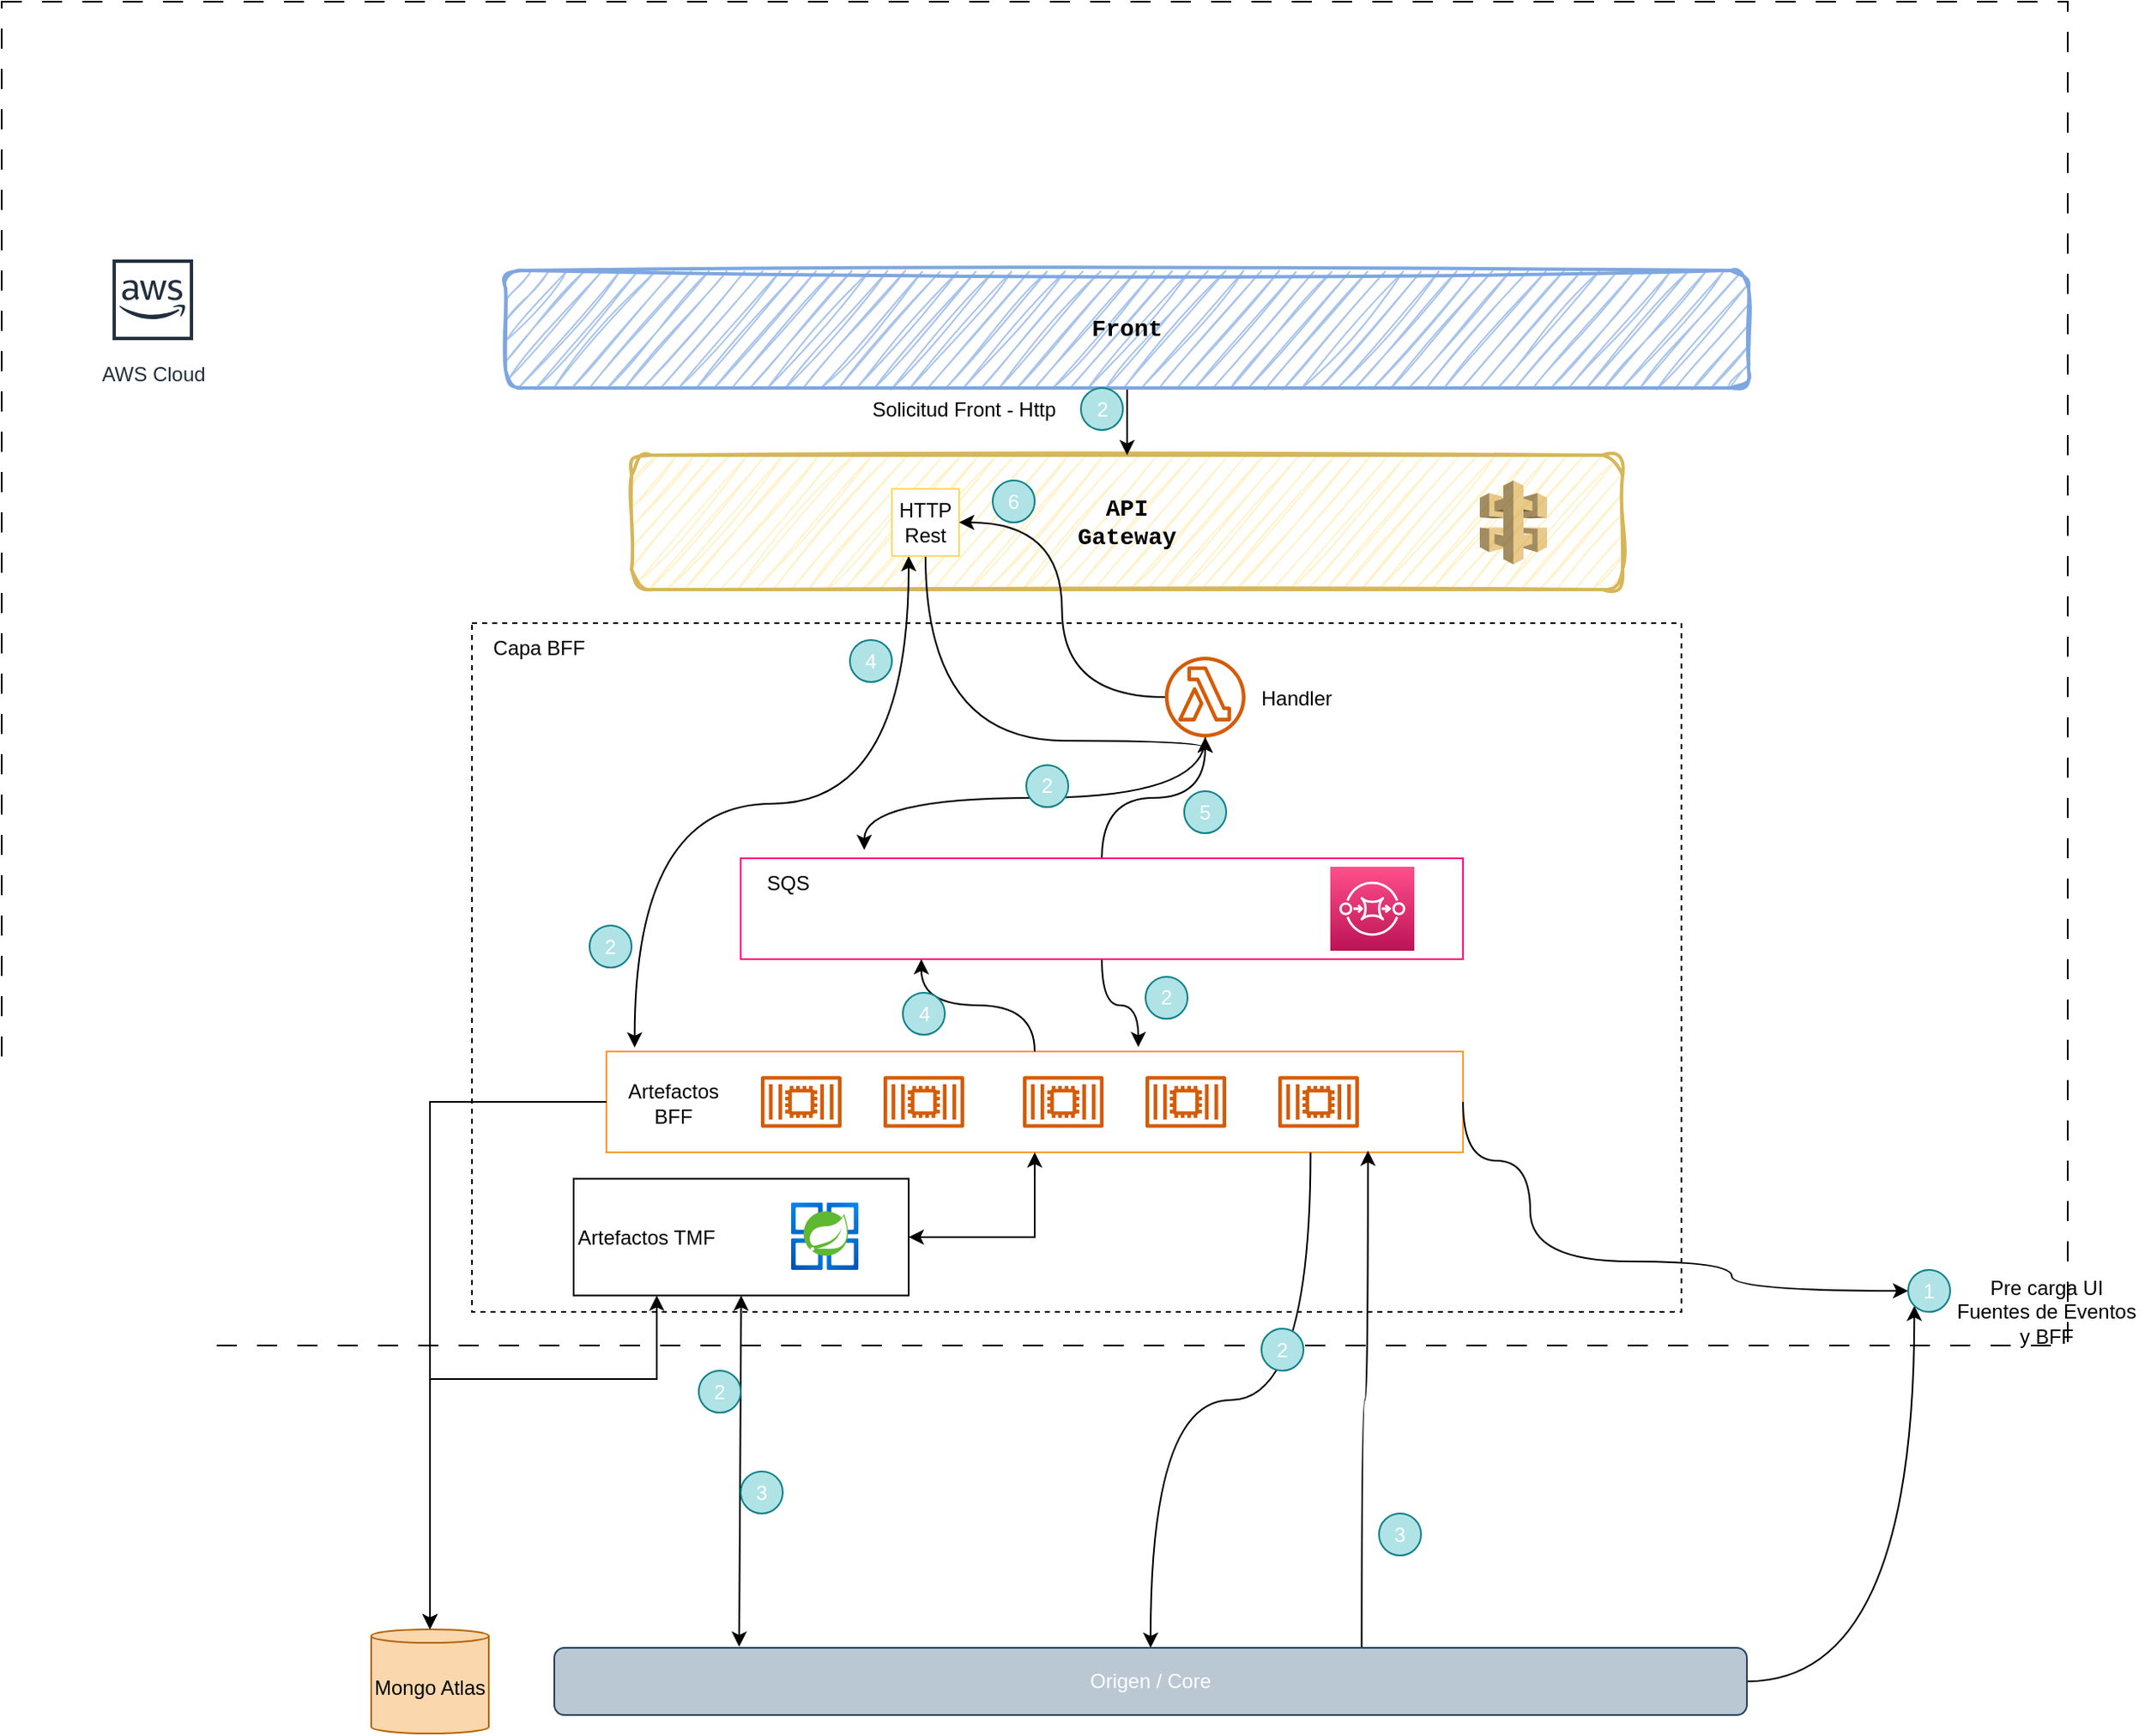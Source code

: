 <mxfile version="22.0.5" type="github" pages="4">
  <diagram name="eventsLayer" id="j28CgCLm0zlX5Y3vUb_f">
    <mxGraphModel dx="2218" dy="1936" grid="1" gridSize="10" guides="1" tooltips="1" connect="1" arrows="1" fold="1" page="1" pageScale="1" pageWidth="827" pageHeight="1169" math="0" shadow="0">
      <root>
        <mxCell id="0" />
        <mxCell id="1" parent="0" />
        <mxCell id="30X6FnK1sthkGadfS2QK-56" value="" style="rounded=0;whiteSpace=wrap;html=1;dashed=1;dashPattern=12 12;fillColor=none;" parent="1" vertex="1">
          <mxGeometry x="-290" y="-130" width="1230" height="800" as="geometry" />
        </mxCell>
        <mxCell id="30X6FnK1sthkGadfS2QK-7" value="" style="rounded=0;whiteSpace=wrap;html=1;shadow=0;dashed=1;fillStyle=hatch;align=left;" parent="1" vertex="1">
          <mxGeometry x="-10" y="240" width="720" height="410" as="geometry" />
        </mxCell>
        <mxCell id="30X6FnK1sthkGadfS2QK-20" value="" style="rounded=0;whiteSpace=wrap;html=1;strokeColor=#FF9933;" parent="1" vertex="1">
          <mxGeometry x="70" y="495" width="510" height="60" as="geometry" />
        </mxCell>
        <mxCell id="30X6FnK1sthkGadfS2QK-40" style="edgeStyle=orthogonalEdgeStyle;rounded=0;orthogonalLoop=1;jettySize=auto;html=1;entryX=0.25;entryY=1;entryDx=0;entryDy=0;curved=1;exitX=0.5;exitY=0;exitDx=0;exitDy=0;" parent="1" source="30X6FnK1sthkGadfS2QK-20" target="30X6FnK1sthkGadfS2QK-15" edge="1">
          <mxGeometry relative="1" as="geometry">
            <mxPoint x="525" y="495" as="sourcePoint" />
          </mxGeometry>
        </mxCell>
        <mxCell id="30X6FnK1sthkGadfS2QK-36" style="edgeStyle=orthogonalEdgeStyle;rounded=0;orthogonalLoop=1;jettySize=auto;html=1;exitX=0.5;exitY=0;exitDx=0;exitDy=0;curved=1;" parent="1" source="30X6FnK1sthkGadfS2QK-15" target="30X6FnK1sthkGadfS2QK-10" edge="1">
          <mxGeometry relative="1" as="geometry">
            <mxPoint x="380" y="350" as="targetPoint" />
          </mxGeometry>
        </mxCell>
        <mxCell id="30X6FnK1sthkGadfS2QK-39" style="edgeStyle=orthogonalEdgeStyle;rounded=0;orthogonalLoop=1;jettySize=auto;html=1;entryX=0.621;entryY=-0.044;entryDx=0;entryDy=0;curved=1;entryPerimeter=0;" parent="1" source="30X6FnK1sthkGadfS2QK-15" target="30X6FnK1sthkGadfS2QK-20" edge="1">
          <mxGeometry relative="1" as="geometry">
            <mxPoint x="525" y="495" as="targetPoint" />
          </mxGeometry>
        </mxCell>
        <mxCell id="30X6FnK1sthkGadfS2QK-15" value="" style="rounded=0;whiteSpace=wrap;html=1;strokeColor=#FF0080;" parent="1" vertex="1">
          <mxGeometry x="150" y="380" width="430" height="60" as="geometry" />
        </mxCell>
        <mxCell id="30X6FnK1sthkGadfS2QK-1" value="&lt;font style=&quot;font-size: 14px;&quot; face=&quot;Courier New&quot;&gt;&lt;b&gt;API&lt;br&gt;Gateway&lt;/b&gt;&lt;/font&gt;" style="rounded=1;whiteSpace=wrap;html=1;fillColor=#fff2cc;strokeColor=#d6b656;strokeWidth=2;sketch=1;curveFitting=1;jiggle=2;" parent="1" vertex="1">
          <mxGeometry x="85" y="140" width="590" height="80" as="geometry" />
        </mxCell>
        <mxCell id="30X6FnK1sthkGadfS2QK-2" value="" style="outlineConnect=0;dashed=0;verticalLabelPosition=bottom;verticalAlign=top;align=center;html=1;shape=mxgraph.aws3.api_gateway;fillColor=#D9A741;gradientColor=none;opacity=60;" parent="1" vertex="1">
          <mxGeometry x="590" y="155" width="40" height="50" as="geometry" />
        </mxCell>
        <mxCell id="30X6FnK1sthkGadfS2QK-5" style="edgeStyle=orthogonalEdgeStyle;rounded=0;orthogonalLoop=1;jettySize=auto;html=1;entryX=0.5;entryY=0;entryDx=0;entryDy=0;" parent="1" source="30X6FnK1sthkGadfS2QK-3" target="30X6FnK1sthkGadfS2QK-1" edge="1">
          <mxGeometry relative="1" as="geometry" />
        </mxCell>
        <mxCell id="30X6FnK1sthkGadfS2QK-3" value="&lt;font face=&quot;Courier New&quot;&gt;&lt;span style=&quot;font-size: 14px;&quot;&gt;&lt;b&gt;Front&lt;/b&gt;&lt;/span&gt;&lt;/font&gt;" style="rounded=1;whiteSpace=wrap;html=1;fillColor=#A9C4EB;strokeColor=#7EA6E0;strokeWidth=2;sketch=1;curveFitting=1;jiggle=2;" parent="1" vertex="1">
          <mxGeometry x="10" y="30" width="740" height="70" as="geometry" />
        </mxCell>
        <mxCell id="30X6FnK1sthkGadfS2QK-11" style="edgeStyle=orthogonalEdgeStyle;rounded=0;orthogonalLoop=1;jettySize=auto;html=1;curved=1;" parent="1" source="30X6FnK1sthkGadfS2QK-6" target="30X6FnK1sthkGadfS2QK-10" edge="1">
          <mxGeometry relative="1" as="geometry">
            <Array as="points">
              <mxPoint x="260" y="310" />
            </Array>
          </mxGeometry>
        </mxCell>
        <mxCell id="30X6FnK1sthkGadfS2QK-23" style="edgeStyle=orthogonalEdgeStyle;rounded=0;orthogonalLoop=1;jettySize=auto;html=1;exitX=0.25;exitY=1;exitDx=0;exitDy=0;curved=1;entryX=0.033;entryY=-0.04;entryDx=0;entryDy=0;entryPerimeter=0;startArrow=classic;startFill=1;" parent="1" source="30X6FnK1sthkGadfS2QK-6" target="30X6FnK1sthkGadfS2QK-20" edge="1">
          <mxGeometry relative="1" as="geometry" />
        </mxCell>
        <mxCell id="30X6FnK1sthkGadfS2QK-6" value="HTTP Rest" style="rounded=0;whiteSpace=wrap;html=1;strokeColor=#FFD966;" parent="1" vertex="1">
          <mxGeometry x="240" y="160" width="40" height="40" as="geometry" />
        </mxCell>
        <mxCell id="30X6FnK1sthkGadfS2QK-9" value="Capa BFF" style="text;html=1;strokeColor=none;fillColor=none;align=center;verticalAlign=middle;whiteSpace=wrap;rounded=0;" parent="1" vertex="1">
          <mxGeometry y="240" width="60" height="30" as="geometry" />
        </mxCell>
        <mxCell id="30X6FnK1sthkGadfS2QK-37" style="edgeStyle=orthogonalEdgeStyle;rounded=0;orthogonalLoop=1;jettySize=auto;html=1;entryX=1;entryY=0.5;entryDx=0;entryDy=0;curved=1;" parent="1" source="30X6FnK1sthkGadfS2QK-10" target="30X6FnK1sthkGadfS2QK-6" edge="1">
          <mxGeometry relative="1" as="geometry" />
        </mxCell>
        <mxCell id="30X6FnK1sthkGadfS2QK-65" style="edgeStyle=orthogonalEdgeStyle;rounded=0;orthogonalLoop=1;jettySize=auto;html=1;entryX=0.171;entryY=-0.084;entryDx=0;entryDy=0;entryPerimeter=0;curved=1;" parent="1" source="30X6FnK1sthkGadfS2QK-10" target="30X6FnK1sthkGadfS2QK-15" edge="1">
          <mxGeometry relative="1" as="geometry" />
        </mxCell>
        <mxCell id="30X6FnK1sthkGadfS2QK-10" value="" style="sketch=0;outlineConnect=0;fontColor=#232F3E;gradientColor=none;fillColor=#D45B07;strokeColor=none;dashed=0;verticalLabelPosition=bottom;verticalAlign=top;align=center;html=1;fontSize=12;fontStyle=0;aspect=fixed;pointerEvents=1;shape=mxgraph.aws4.lambda_function;" parent="1" vertex="1">
          <mxGeometry x="402.5" y="260" width="48" height="48" as="geometry" />
        </mxCell>
        <mxCell id="30X6FnK1sthkGadfS2QK-14" value="" style="sketch=0;points=[[0,0,0],[0.25,0,0],[0.5,0,0],[0.75,0,0],[1,0,0],[0,1,0],[0.25,1,0],[0.5,1,0],[0.75,1,0],[1,1,0],[0,0.25,0],[0,0.5,0],[0,0.75,0],[1,0.25,0],[1,0.5,0],[1,0.75,0]];outlineConnect=0;fontColor=#232F3E;gradientColor=#FF4F8B;gradientDirection=north;fillColor=#BC1356;strokeColor=#ffffff;dashed=0;verticalLabelPosition=bottom;verticalAlign=top;align=center;html=1;fontSize=12;fontStyle=0;aspect=fixed;shape=mxgraph.aws4.resourceIcon;resIcon=mxgraph.aws4.sqs;" parent="1" vertex="1">
          <mxGeometry x="501" y="385" width="50" height="50" as="geometry" />
        </mxCell>
        <mxCell id="30X6FnK1sthkGadfS2QK-63" style="edgeStyle=orthogonalEdgeStyle;rounded=0;orthogonalLoop=1;jettySize=auto;html=1;entryX=0;entryY=0.5;entryDx=0;entryDy=0;curved=1;exitX=1;exitY=0.5;exitDx=0;exitDy=0;" parent="1" source="30X6FnK1sthkGadfS2QK-20" target="30X6FnK1sthkGadfS2QK-43" edge="1">
          <mxGeometry relative="1" as="geometry">
            <Array as="points">
              <mxPoint x="580" y="560" />
              <mxPoint x="620" y="560" />
              <mxPoint x="620" y="620" />
              <mxPoint x="740" y="620" />
              <mxPoint x="740" y="638" />
            </Array>
          </mxGeometry>
        </mxCell>
        <mxCell id="30X6FnK1sthkGadfS2QK-16" value="" style="sketch=0;outlineConnect=0;fontColor=#232F3E;gradientColor=none;fillColor=#D45B07;strokeColor=none;dashed=0;verticalLabelPosition=bottom;verticalAlign=top;align=center;html=1;fontSize=12;fontStyle=0;aspect=fixed;pointerEvents=1;shape=mxgraph.aws4.container_2;" parent="1" vertex="1">
          <mxGeometry x="391" y="509.5" width="48" height="31" as="geometry" />
        </mxCell>
        <mxCell id="30X6FnK1sthkGadfS2QK-68" style="edgeStyle=orthogonalEdgeStyle;rounded=0;orthogonalLoop=1;jettySize=auto;html=1;entryX=0.5;entryY=0;entryDx=0;entryDy=0;curved=1;exitX=0.822;exitY=1.002;exitDx=0;exitDy=0;exitPerimeter=0;" parent="1" source="30X6FnK1sthkGadfS2QK-20" target="30X6FnK1sthkGadfS2QK-24" edge="1">
          <mxGeometry relative="1" as="geometry">
            <mxPoint x="525" y="585" as="sourcePoint" />
          </mxGeometry>
        </mxCell>
        <mxCell id="30X6FnK1sthkGadfS2QK-19" value="SQS&amp;nbsp;" style="text;html=1;strokeColor=none;fillColor=none;align=center;verticalAlign=middle;whiteSpace=wrap;rounded=0;" parent="1" vertex="1">
          <mxGeometry x="150" y="380" width="60" height="30" as="geometry" />
        </mxCell>
        <mxCell id="30X6FnK1sthkGadfS2QK-21" value="" style="sketch=0;outlineConnect=0;fontColor=#232F3E;gradientColor=none;fillColor=#D45B07;strokeColor=none;dashed=0;verticalLabelPosition=bottom;verticalAlign=top;align=center;html=1;fontSize=12;fontStyle=0;aspect=fixed;pointerEvents=1;shape=mxgraph.aws4.container_2;" parent="1" vertex="1">
          <mxGeometry x="162" y="509.5" width="48" height="31" as="geometry" />
        </mxCell>
        <mxCell id="30X6FnK1sthkGadfS2QK-70" style="rounded=0;orthogonalLoop=1;jettySize=auto;html=1;exitX=0.5;exitY=1;exitDx=0;exitDy=0;startArrow=classic;startFill=1;entryX=0.155;entryY=-0.016;entryDx=0;entryDy=0;entryPerimeter=0;" parent="1" source="30X6FnK1sthkGadfS2QK-27" target="30X6FnK1sthkGadfS2QK-24" edge="1">
          <mxGeometry relative="1" as="geometry">
            <mxPoint x="155" y="848" as="targetPoint" />
          </mxGeometry>
        </mxCell>
        <mxCell id="30X6FnK1sthkGadfS2QK-22" value="Artefactos BFF" style="text;html=1;strokeColor=none;fillColor=none;align=center;verticalAlign=middle;whiteSpace=wrap;rounded=0;" parent="1" vertex="1">
          <mxGeometry x="80" y="510.5" width="60" height="30" as="geometry" />
        </mxCell>
        <mxCell id="30X6FnK1sthkGadfS2QK-25" style="edgeStyle=orthogonalEdgeStyle;rounded=0;orthogonalLoop=1;jettySize=auto;html=1;curved=1;entryX=0.889;entryY=0.983;entryDx=0;entryDy=0;entryPerimeter=0;exitX=0.677;exitY=0;exitDx=0;exitDy=0;exitPerimeter=0;" parent="1" source="30X6FnK1sthkGadfS2QK-24" target="30X6FnK1sthkGadfS2QK-20" edge="1">
          <mxGeometry relative="1" as="geometry">
            <mxPoint x="565.059" y="555" as="targetPoint" />
            <mxPoint x="524" y="850" as="sourcePoint" />
          </mxGeometry>
        </mxCell>
        <mxCell id="30X6FnK1sthkGadfS2QK-52" style="edgeStyle=orthogonalEdgeStyle;rounded=0;orthogonalLoop=1;jettySize=auto;html=1;entryX=0;entryY=1;entryDx=0;entryDy=0;curved=1;" parent="1" source="30X6FnK1sthkGadfS2QK-24" target="30X6FnK1sthkGadfS2QK-43" edge="1">
          <mxGeometry relative="1" as="geometry" />
        </mxCell>
        <mxCell id="30X6FnK1sthkGadfS2QK-24" value="&lt;font color=&quot;#ffffff&quot;&gt;Origen / Core&lt;/font&gt;" style="rounded=1;whiteSpace=wrap;html=1;fillColor=#bac8d3;strokeColor=#23445d;" parent="1" vertex="1">
          <mxGeometry x="39" y="850" width="710" height="40" as="geometry" />
        </mxCell>
        <mxCell id="8pZqOeu749Rebtgc4Ffc-4" style="edgeStyle=orthogonalEdgeStyle;rounded=0;orthogonalLoop=1;jettySize=auto;html=1;entryX=0.5;entryY=0;entryDx=0;entryDy=0;entryPerimeter=0;startArrow=classic;startFill=1;" parent="1" source="30X6FnK1sthkGadfS2QK-27" target="30X6FnK1sthkGadfS2QK-28" edge="1">
          <mxGeometry relative="1" as="geometry">
            <Array as="points">
              <mxPoint x="100" y="690" />
              <mxPoint x="-35" y="690" />
            </Array>
          </mxGeometry>
        </mxCell>
        <mxCell id="30X6FnK1sthkGadfS2QK-27" value="Artefactos TMF" style="rounded=0;whiteSpace=wrap;html=1;align=left;" parent="1" vertex="1">
          <mxGeometry x="50.5" y="570.75" width="199.5" height="69.5" as="geometry" />
        </mxCell>
        <mxCell id="30X6FnK1sthkGadfS2QK-28" value="Mongo Atlas" style="shape=cylinder3;whiteSpace=wrap;html=1;boundedLbl=1;backgroundOutline=1;size=4.0;fillColor=#fad7ac;strokeColor=#b46504;" parent="1" vertex="1">
          <mxGeometry x="-70" y="839" width="70" height="62" as="geometry" />
        </mxCell>
        <mxCell id="M8SR6TEkeNcFm_IKQ7-r-2" style="edgeStyle=orthogonalEdgeStyle;rounded=0;orthogonalLoop=1;jettySize=auto;html=1;entryX=0.5;entryY=1;entryDx=0;entryDy=0;exitX=1;exitY=0.5;exitDx=0;exitDy=0;startArrow=classic;startFill=1;" parent="1" source="30X6FnK1sthkGadfS2QK-27" target="30X6FnK1sthkGadfS2QK-20" edge="1">
          <mxGeometry relative="1" as="geometry" />
        </mxCell>
        <mxCell id="30X6FnK1sthkGadfS2QK-41" value="" style="image;aspect=fixed;html=1;points=[];align=center;fontSize=12;image=img/lib/azure2/compute/Azure_Spring_Cloud.svg;" parent="1" vertex="1">
          <mxGeometry x="180" y="585" width="40" height="40" as="geometry" />
        </mxCell>
        <mxCell id="30X6FnK1sthkGadfS2QK-43" value="1" style="ellipse;whiteSpace=wrap;html=1;aspect=fixed;fillColor=#b0e3e6;strokeColor=#0e8088;fontColor=#FFFFFF;" parent="1" vertex="1">
          <mxGeometry x="845" y="625" width="25" height="25" as="geometry" />
        </mxCell>
        <mxCell id="30X6FnK1sthkGadfS2QK-45" value="2" style="ellipse;whiteSpace=wrap;html=1;aspect=fixed;fillColor=#b0e3e6;strokeColor=#0e8088;fontColor=#FFFFFF;" parent="1" vertex="1">
          <mxGeometry x="352.5" y="100" width="25" height="25" as="geometry" />
        </mxCell>
        <mxCell id="30X6FnK1sthkGadfS2QK-46" value="2" style="ellipse;whiteSpace=wrap;html=1;aspect=fixed;fillColor=#b0e3e6;strokeColor=#0e8088;fontColor=#FFFFFF;" parent="1" vertex="1">
          <mxGeometry x="320" y="324.5" width="25" height="25" as="geometry" />
        </mxCell>
        <mxCell id="30X6FnK1sthkGadfS2QK-47" value="3" style="ellipse;whiteSpace=wrap;html=1;aspect=fixed;fillColor=#b0e3e6;strokeColor=#0e8088;fontColor=#FFFFFF;" parent="1" vertex="1">
          <mxGeometry x="530" y="770" width="25" height="25" as="geometry" />
        </mxCell>
        <mxCell id="30X6FnK1sthkGadfS2QK-48" value="4" style="ellipse;whiteSpace=wrap;html=1;aspect=fixed;fillColor=#b0e3e6;strokeColor=#0e8088;fontColor=#FFFFFF;" parent="1" vertex="1">
          <mxGeometry x="246.5" y="460" width="25" height="25" as="geometry" />
        </mxCell>
        <mxCell id="30X6FnK1sthkGadfS2QK-49" value="5" style="ellipse;whiteSpace=wrap;html=1;aspect=fixed;fillColor=#b0e3e6;strokeColor=#0e8088;fontColor=#FFFFFF;" parent="1" vertex="1">
          <mxGeometry x="414" y="340" width="25" height="25" as="geometry" />
        </mxCell>
        <mxCell id="30X6FnK1sthkGadfS2QK-50" value="6" style="ellipse;whiteSpace=wrap;html=1;aspect=fixed;fillColor=#b0e3e6;strokeColor=#0e8088;fontColor=#FFFFFF;" parent="1" vertex="1">
          <mxGeometry x="300" y="155" width="25" height="25" as="geometry" />
        </mxCell>
        <mxCell id="30X6FnK1sthkGadfS2QK-58" value="AWS Cloud" style="sketch=0;outlineConnect=0;fontColor=#232F3E;gradientColor=none;strokeColor=#232F3E;fillColor=#ffffff;dashed=0;verticalLabelPosition=bottom;verticalAlign=top;align=center;html=1;fontSize=12;fontStyle=0;aspect=fixed;shape=mxgraph.aws4.resourceIcon;resIcon=mxgraph.aws4.aws_cloud;" parent="1" vertex="1">
          <mxGeometry x="-230" y="17.5" width="60" height="60" as="geometry" />
        </mxCell>
        <mxCell id="30X6FnK1sthkGadfS2QK-61" value="Pre carga UI Fuentes de Eventos y BFF" style="text;html=1;strokeColor=none;fillColor=none;align=center;verticalAlign=middle;whiteSpace=wrap;rounded=0;" parent="1" vertex="1">
          <mxGeometry x="870" y="615" width="115" height="70" as="geometry" />
        </mxCell>
        <mxCell id="30X6FnK1sthkGadfS2QK-64" value="Solicitud Front - Http" style="text;html=1;strokeColor=none;fillColor=none;align=center;verticalAlign=middle;whiteSpace=wrap;rounded=0;" parent="1" vertex="1">
          <mxGeometry x="212.5" y="105" width="140" height="15" as="geometry" />
        </mxCell>
        <mxCell id="30X6FnK1sthkGadfS2QK-66" value="2" style="ellipse;whiteSpace=wrap;html=1;aspect=fixed;fillColor=#b0e3e6;strokeColor=#0e8088;fontColor=#FFFFFF;" parent="1" vertex="1">
          <mxGeometry x="391" y="450.5" width="25" height="25" as="geometry" />
        </mxCell>
        <mxCell id="30X6FnK1sthkGadfS2QK-69" value="2" style="ellipse;whiteSpace=wrap;html=1;aspect=fixed;fillColor=#b0e3e6;strokeColor=#0e8088;fontColor=#FFFFFF;" parent="1" vertex="1">
          <mxGeometry x="460" y="660" width="25" height="25" as="geometry" />
        </mxCell>
        <mxCell id="M8SR6TEkeNcFm_IKQ7-r-3" value="" style="sketch=0;outlineConnect=0;fontColor=#232F3E;gradientColor=none;fillColor=#D45B07;strokeColor=none;dashed=0;verticalLabelPosition=bottom;verticalAlign=top;align=center;html=1;fontSize=12;fontStyle=0;aspect=fixed;pointerEvents=1;shape=mxgraph.aws4.container_2;" parent="1" vertex="1">
          <mxGeometry x="235" y="509.5" width="48" height="31" as="geometry" />
        </mxCell>
        <mxCell id="M8SR6TEkeNcFm_IKQ7-r-4" value="" style="sketch=0;outlineConnect=0;fontColor=#232F3E;gradientColor=none;fillColor=#D45B07;strokeColor=none;dashed=0;verticalLabelPosition=bottom;verticalAlign=top;align=center;html=1;fontSize=12;fontStyle=0;aspect=fixed;pointerEvents=1;shape=mxgraph.aws4.container_2;" parent="1" vertex="1">
          <mxGeometry x="318" y="509.5" width="48" height="31" as="geometry" />
        </mxCell>
        <mxCell id="M8SR6TEkeNcFm_IKQ7-r-5" value="" style="sketch=0;outlineConnect=0;fontColor=#232F3E;gradientColor=none;fillColor=#D45B07;strokeColor=none;dashed=0;verticalLabelPosition=bottom;verticalAlign=top;align=center;html=1;fontSize=12;fontStyle=0;aspect=fixed;pointerEvents=1;shape=mxgraph.aws4.container_2;" parent="1" vertex="1">
          <mxGeometry x="470" y="509.5" width="48" height="31" as="geometry" />
        </mxCell>
        <mxCell id="8pZqOeu749Rebtgc4Ffc-8" value="Handler" style="text;html=1;strokeColor=none;fillColor=none;align=center;verticalAlign=middle;whiteSpace=wrap;rounded=0;" parent="1" vertex="1">
          <mxGeometry x="450.5" y="270" width="60" height="30" as="geometry" />
        </mxCell>
        <mxCell id="8pZqOeu749Rebtgc4Ffc-11" value="2" style="ellipse;whiteSpace=wrap;html=1;aspect=fixed;fillColor=#b0e3e6;strokeColor=#0e8088;fontColor=#FFFFFF;" parent="1" vertex="1">
          <mxGeometry x="125" y="685" width="25" height="25" as="geometry" />
        </mxCell>
        <mxCell id="8pZqOeu749Rebtgc4Ffc-12" value="3" style="ellipse;whiteSpace=wrap;html=1;aspect=fixed;fillColor=#b0e3e6;strokeColor=#0e8088;fontColor=#FFFFFF;" parent="1" vertex="1">
          <mxGeometry x="150" y="745" width="25" height="25" as="geometry" />
        </mxCell>
        <mxCell id="8pZqOeu749Rebtgc4Ffc-14" value="4" style="ellipse;whiteSpace=wrap;html=1;aspect=fixed;fillColor=#b0e3e6;strokeColor=#0e8088;fontColor=#FFFFFF;" parent="1" vertex="1">
          <mxGeometry x="215" y="250" width="25" height="25" as="geometry" />
        </mxCell>
        <mxCell id="8pZqOeu749Rebtgc4Ffc-15" value="2" style="ellipse;whiteSpace=wrap;html=1;aspect=fixed;fillColor=#b0e3e6;strokeColor=#0e8088;fontColor=#FFFFFF;" parent="1" vertex="1">
          <mxGeometry x="60" y="420" width="25" height="25" as="geometry" />
        </mxCell>
        <mxCell id="05T5lWk3MCrVy-bWi7L6-2" style="edgeStyle=orthogonalEdgeStyle;rounded=0;orthogonalLoop=1;jettySize=auto;html=1;entryX=0.5;entryY=0;entryDx=0;entryDy=0;entryPerimeter=0;" parent="1" source="30X6FnK1sthkGadfS2QK-20" target="30X6FnK1sthkGadfS2QK-28" edge="1">
          <mxGeometry relative="1" as="geometry" />
        </mxCell>
      </root>
    </mxGraphModel>
  </diagram>
  <diagram name="ComponentesBackend" id="smXDaiYlLUY4Xyd_ZO_0">
    <mxGraphModel dx="2218" dy="1936" grid="1" gridSize="10" guides="1" tooltips="1" connect="1" arrows="1" fold="1" page="1" pageScale="1" pageWidth="827" pageHeight="1169" math="0" shadow="0">
      <root>
        <mxCell id="y_Esx-M0ntzTAvGd5Sgt-0" />
        <mxCell id="y_Esx-M0ntzTAvGd5Sgt-1" parent="y_Esx-M0ntzTAvGd5Sgt-0" />
        <mxCell id="y_Esx-M0ntzTAvGd5Sgt-2" value="" style="rounded=0;whiteSpace=wrap;html=1;dashed=1;dashPattern=12 12;fillColor=none;" parent="y_Esx-M0ntzTAvGd5Sgt-1" vertex="1">
          <mxGeometry x="-80" y="-80" width="850" height="750" as="geometry" />
        </mxCell>
        <mxCell id="y_Esx-M0ntzTAvGd5Sgt-3" value="" style="rounded=0;whiteSpace=wrap;html=1;shadow=0;dashed=1;fillStyle=hatch;align=left;" parent="y_Esx-M0ntzTAvGd5Sgt-1" vertex="1">
          <mxGeometry x="-10" y="240" width="720" height="410" as="geometry" />
        </mxCell>
        <mxCell id="y_Esx-M0ntzTAvGd5Sgt-4" value="" style="rounded=0;whiteSpace=wrap;html=1;strokeColor=#FF9933;" parent="y_Esx-M0ntzTAvGd5Sgt-1" vertex="1">
          <mxGeometry x="70" y="495" width="510" height="60" as="geometry" />
        </mxCell>
        <mxCell id="y_Esx-M0ntzTAvGd5Sgt-6" style="edgeStyle=orthogonalEdgeStyle;rounded=0;orthogonalLoop=1;jettySize=auto;html=1;exitX=0.5;exitY=0;exitDx=0;exitDy=0;curved=1;" parent="y_Esx-M0ntzTAvGd5Sgt-1" source="y_Esx-M0ntzTAvGd5Sgt-8" target="y_Esx-M0ntzTAvGd5Sgt-19" edge="1">
          <mxGeometry relative="1" as="geometry">
            <mxPoint x="380" y="350" as="targetPoint" />
          </mxGeometry>
        </mxCell>
        <mxCell id="y_Esx-M0ntzTAvGd5Sgt-7" style="rounded=0;orthogonalLoop=1;jettySize=auto;html=1;entryX=0.521;entryY=0.61;entryDx=0;entryDy=0;entryPerimeter=0;startArrow=classic;startFill=1;" parent="y_Esx-M0ntzTAvGd5Sgt-1" source="y_Esx-M0ntzTAvGd5Sgt-8" target="y_Esx-M0ntzTAvGd5Sgt-3" edge="1">
          <mxGeometry relative="1" as="geometry">
            <mxPoint x="525" y="495" as="targetPoint" />
          </mxGeometry>
        </mxCell>
        <mxCell id="y_Esx-M0ntzTAvGd5Sgt-8" value="" style="rounded=0;whiteSpace=wrap;html=1;strokeColor=#FF0080;" parent="y_Esx-M0ntzTAvGd5Sgt-1" vertex="1">
          <mxGeometry x="150" y="380" width="430" height="60" as="geometry" />
        </mxCell>
        <mxCell id="y_Esx-M0ntzTAvGd5Sgt-9" value="&lt;font style=&quot;font-size: 14px;&quot; face=&quot;Courier New&quot;&gt;&lt;b&gt;API&lt;br&gt;Gateway&lt;/b&gt;&lt;/font&gt;" style="rounded=1;whiteSpace=wrap;html=1;fillColor=#fff2cc;strokeColor=#d6b656;strokeWidth=2;sketch=1;curveFitting=1;jiggle=2;" parent="y_Esx-M0ntzTAvGd5Sgt-1" vertex="1">
          <mxGeometry x="85" y="140" width="590" height="80" as="geometry" />
        </mxCell>
        <mxCell id="y_Esx-M0ntzTAvGd5Sgt-10" value="" style="outlineConnect=0;dashed=0;verticalLabelPosition=bottom;verticalAlign=top;align=center;html=1;shape=mxgraph.aws3.api_gateway;fillColor=#D9A741;gradientColor=none;opacity=60;" parent="y_Esx-M0ntzTAvGd5Sgt-1" vertex="1">
          <mxGeometry x="590" y="155" width="40" height="50" as="geometry" />
        </mxCell>
        <mxCell id="y_Esx-M0ntzTAvGd5Sgt-11" style="edgeStyle=orthogonalEdgeStyle;rounded=0;orthogonalLoop=1;jettySize=auto;html=1;entryX=0.5;entryY=0;entryDx=0;entryDy=0;" parent="y_Esx-M0ntzTAvGd5Sgt-1" source="y_Esx-M0ntzTAvGd5Sgt-12" target="y_Esx-M0ntzTAvGd5Sgt-9" edge="1">
          <mxGeometry relative="1" as="geometry" />
        </mxCell>
        <mxCell id="y_Esx-M0ntzTAvGd5Sgt-12" value="&lt;font face=&quot;Courier New&quot;&gt;&lt;span style=&quot;font-size: 14px;&quot;&gt;&lt;b&gt;Front&lt;/b&gt;&lt;/span&gt;&lt;/font&gt;" style="rounded=1;whiteSpace=wrap;html=1;fillColor=#A9C4EB;strokeColor=#7EA6E0;strokeWidth=2;sketch=1;curveFitting=1;jiggle=2;" parent="y_Esx-M0ntzTAvGd5Sgt-1" vertex="1">
          <mxGeometry x="10" y="30" width="740" height="70" as="geometry" />
        </mxCell>
        <mxCell id="y_Esx-M0ntzTAvGd5Sgt-14" style="edgeStyle=orthogonalEdgeStyle;rounded=0;orthogonalLoop=1;jettySize=auto;html=1;exitX=0.25;exitY=1;exitDx=0;exitDy=0;curved=1;entryX=0.033;entryY=-0.04;entryDx=0;entryDy=0;entryPerimeter=0;startArrow=classic;startFill=1;" parent="y_Esx-M0ntzTAvGd5Sgt-1" source="y_Esx-M0ntzTAvGd5Sgt-15" target="y_Esx-M0ntzTAvGd5Sgt-4" edge="1">
          <mxGeometry relative="1" as="geometry" />
        </mxCell>
        <mxCell id="y_Esx-M0ntzTAvGd5Sgt-15" value="HTTP Rest" style="rounded=0;whiteSpace=wrap;html=1;strokeColor=#FFD966;" parent="y_Esx-M0ntzTAvGd5Sgt-1" vertex="1">
          <mxGeometry x="240" y="160" width="40" height="40" as="geometry" />
        </mxCell>
        <mxCell id="y_Esx-M0ntzTAvGd5Sgt-16" value="Capa BFF" style="text;html=1;strokeColor=none;fillColor=none;align=center;verticalAlign=middle;whiteSpace=wrap;rounded=0;" parent="y_Esx-M0ntzTAvGd5Sgt-1" vertex="1">
          <mxGeometry y="240" width="60" height="30" as="geometry" />
        </mxCell>
        <mxCell id="y_Esx-M0ntzTAvGd5Sgt-17" style="edgeStyle=orthogonalEdgeStyle;rounded=0;orthogonalLoop=1;jettySize=auto;html=1;entryX=1;entryY=0.5;entryDx=0;entryDy=0;curved=1;" parent="y_Esx-M0ntzTAvGd5Sgt-1" source="y_Esx-M0ntzTAvGd5Sgt-19" target="y_Esx-M0ntzTAvGd5Sgt-15" edge="1">
          <mxGeometry relative="1" as="geometry" />
        </mxCell>
        <mxCell id="y_Esx-M0ntzTAvGd5Sgt-19" value="" style="sketch=0;outlineConnect=0;fontColor=#232F3E;gradientColor=none;fillColor=#D45B07;strokeColor=none;dashed=0;verticalLabelPosition=bottom;verticalAlign=top;align=center;html=1;fontSize=12;fontStyle=0;aspect=fixed;pointerEvents=1;shape=mxgraph.aws4.lambda_function;" parent="y_Esx-M0ntzTAvGd5Sgt-1" vertex="1">
          <mxGeometry x="402.5" y="260" width="48" height="48" as="geometry" />
        </mxCell>
        <mxCell id="y_Esx-M0ntzTAvGd5Sgt-20" value="" style="sketch=0;points=[[0,0,0],[0.25,0,0],[0.5,0,0],[0.75,0,0],[1,0,0],[0,1,0],[0.25,1,0],[0.5,1,0],[0.75,1,0],[1,1,0],[0,0.25,0],[0,0.5,0],[0,0.75,0],[1,0.25,0],[1,0.5,0],[1,0.75,0]];outlineConnect=0;fontColor=#232F3E;gradientColor=#FF4F8B;gradientDirection=north;fillColor=#BC1356;strokeColor=#ffffff;dashed=0;verticalLabelPosition=bottom;verticalAlign=top;align=center;html=1;fontSize=12;fontStyle=0;aspect=fixed;shape=mxgraph.aws4.resourceIcon;resIcon=mxgraph.aws4.sqs;" parent="y_Esx-M0ntzTAvGd5Sgt-1" vertex="1">
          <mxGeometry x="501" y="385" width="50" height="50" as="geometry" />
        </mxCell>
        <mxCell id="y_Esx-M0ntzTAvGd5Sgt-22" value="" style="sketch=0;outlineConnect=0;fontColor=#232F3E;gradientColor=none;fillColor=#D45B07;strokeColor=none;dashed=0;verticalLabelPosition=bottom;verticalAlign=top;align=center;html=1;fontSize=12;fontStyle=0;aspect=fixed;pointerEvents=1;shape=mxgraph.aws4.container_2;" parent="y_Esx-M0ntzTAvGd5Sgt-1" vertex="1">
          <mxGeometry x="391" y="509.5" width="48" height="31" as="geometry" />
        </mxCell>
        <mxCell id="y_Esx-M0ntzTAvGd5Sgt-24" value="SQS&amp;nbsp;" style="text;html=1;strokeColor=none;fillColor=none;align=center;verticalAlign=middle;whiteSpace=wrap;rounded=0;" parent="y_Esx-M0ntzTAvGd5Sgt-1" vertex="1">
          <mxGeometry x="150" y="380" width="60" height="30" as="geometry" />
        </mxCell>
        <mxCell id="y_Esx-M0ntzTAvGd5Sgt-25" value="" style="sketch=0;outlineConnect=0;fontColor=#232F3E;gradientColor=none;fillColor=#D45B07;strokeColor=none;dashed=0;verticalLabelPosition=bottom;verticalAlign=top;align=center;html=1;fontSize=12;fontStyle=0;aspect=fixed;pointerEvents=1;shape=mxgraph.aws4.container_2;" parent="y_Esx-M0ntzTAvGd5Sgt-1" vertex="1">
          <mxGeometry x="162" y="509.5" width="48" height="31" as="geometry" />
        </mxCell>
        <mxCell id="y_Esx-M0ntzTAvGd5Sgt-26" style="rounded=0;orthogonalLoop=1;jettySize=auto;html=1;exitX=0.5;exitY=1;exitDx=0;exitDy=0;startArrow=classic;startFill=1;entryX=0.155;entryY=-0.016;entryDx=0;entryDy=0;entryPerimeter=0;" parent="y_Esx-M0ntzTAvGd5Sgt-1" source="y_Esx-M0ntzTAvGd5Sgt-32" target="y_Esx-M0ntzTAvGd5Sgt-30" edge="1">
          <mxGeometry relative="1" as="geometry">
            <mxPoint x="155" y="848" as="targetPoint" />
          </mxGeometry>
        </mxCell>
        <mxCell id="y_Esx-M0ntzTAvGd5Sgt-27" value="Artefactos BFF" style="text;html=1;strokeColor=none;fillColor=none;align=center;verticalAlign=middle;whiteSpace=wrap;rounded=0;" parent="y_Esx-M0ntzTAvGd5Sgt-1" vertex="1">
          <mxGeometry x="80" y="510.5" width="60" height="30" as="geometry" />
        </mxCell>
        <mxCell id="y_Esx-M0ntzTAvGd5Sgt-28" style="rounded=0;orthogonalLoop=1;jettySize=auto;html=1;exitX=0.677;exitY=0;exitDx=0;exitDy=0;exitPerimeter=0;startArrow=classic;startFill=1;" parent="y_Esx-M0ntzTAvGd5Sgt-1" source="y_Esx-M0ntzTAvGd5Sgt-30" edge="1">
          <mxGeometry relative="1" as="geometry">
            <mxPoint x="520" y="560" as="targetPoint" />
            <mxPoint x="524" y="850" as="sourcePoint" />
          </mxGeometry>
        </mxCell>
        <mxCell id="y_Esx-M0ntzTAvGd5Sgt-30" value="&lt;font color=&quot;#ffffff&quot;&gt;Origen / Core&lt;/font&gt;" style="rounded=1;whiteSpace=wrap;html=1;fillColor=#bac8d3;strokeColor=#23445d;" parent="y_Esx-M0ntzTAvGd5Sgt-1" vertex="1">
          <mxGeometry x="39" y="690" width="710" height="40" as="geometry" />
        </mxCell>
        <mxCell id="y_Esx-M0ntzTAvGd5Sgt-31" style="edgeStyle=orthogonalEdgeStyle;rounded=0;orthogonalLoop=1;jettySize=auto;html=1;entryX=0.5;entryY=0;entryDx=0;entryDy=0;entryPerimeter=0;startArrow=classic;startFill=1;" parent="y_Esx-M0ntzTAvGd5Sgt-1" source="y_Esx-M0ntzTAvGd5Sgt-32" target="y_Esx-M0ntzTAvGd5Sgt-33" edge="1">
          <mxGeometry relative="1" as="geometry">
            <Array as="points">
              <mxPoint x="100" y="680" />
              <mxPoint x="-35" y="680" />
            </Array>
          </mxGeometry>
        </mxCell>
        <mxCell id="y_Esx-M0ntzTAvGd5Sgt-32" value="Artefactos TMF" style="rounded=0;whiteSpace=wrap;html=1;align=left;" parent="y_Esx-M0ntzTAvGd5Sgt-1" vertex="1">
          <mxGeometry x="50.5" y="570.75" width="199.5" height="69.5" as="geometry" />
        </mxCell>
        <mxCell id="y_Esx-M0ntzTAvGd5Sgt-33" value="Mongo Atlas" style="shape=cylinder3;whiteSpace=wrap;html=1;boundedLbl=1;backgroundOutline=1;size=4.0;fillColor=#fad7ac;strokeColor=#b46504;" parent="y_Esx-M0ntzTAvGd5Sgt-1" vertex="1">
          <mxGeometry x="-70" y="679" width="70" height="62" as="geometry" />
        </mxCell>
        <mxCell id="y_Esx-M0ntzTAvGd5Sgt-34" style="edgeStyle=orthogonalEdgeStyle;rounded=0;orthogonalLoop=1;jettySize=auto;html=1;entryX=0.5;entryY=1;entryDx=0;entryDy=0;exitX=1;exitY=0.5;exitDx=0;exitDy=0;startArrow=classic;startFill=1;" parent="y_Esx-M0ntzTAvGd5Sgt-1" source="y_Esx-M0ntzTAvGd5Sgt-32" target="y_Esx-M0ntzTAvGd5Sgt-4" edge="1">
          <mxGeometry relative="1" as="geometry" />
        </mxCell>
        <mxCell id="y_Esx-M0ntzTAvGd5Sgt-35" value="" style="image;aspect=fixed;html=1;points=[];align=center;fontSize=12;image=img/lib/azure2/compute/Azure_Spring_Cloud.svg;" parent="y_Esx-M0ntzTAvGd5Sgt-1" vertex="1">
          <mxGeometry x="180" y="585" width="40" height="40" as="geometry" />
        </mxCell>
        <mxCell id="y_Esx-M0ntzTAvGd5Sgt-43" value="AWS Cloud" style="sketch=0;outlineConnect=0;fontColor=#232F3E;gradientColor=none;strokeColor=#232F3E;fillColor=#ffffff;dashed=0;verticalLabelPosition=bottom;verticalAlign=top;align=center;html=1;fontSize=12;fontStyle=0;aspect=fixed;shape=mxgraph.aws4.resourceIcon;resIcon=mxgraph.aws4.aws_cloud;" parent="y_Esx-M0ntzTAvGd5Sgt-1" vertex="1">
          <mxGeometry x="-65" y="-70" width="60" height="60" as="geometry" />
        </mxCell>
        <mxCell id="y_Esx-M0ntzTAvGd5Sgt-48" value="" style="sketch=0;outlineConnect=0;fontColor=#232F3E;gradientColor=none;fillColor=#D45B07;strokeColor=none;dashed=0;verticalLabelPosition=bottom;verticalAlign=top;align=center;html=1;fontSize=12;fontStyle=0;aspect=fixed;pointerEvents=1;shape=mxgraph.aws4.container_2;" parent="y_Esx-M0ntzTAvGd5Sgt-1" vertex="1">
          <mxGeometry x="235" y="509.5" width="48" height="31" as="geometry" />
        </mxCell>
        <mxCell id="y_Esx-M0ntzTAvGd5Sgt-49" value="" style="sketch=0;outlineConnect=0;fontColor=#232F3E;gradientColor=none;fillColor=#D45B07;strokeColor=none;dashed=0;verticalLabelPosition=bottom;verticalAlign=top;align=center;html=1;fontSize=12;fontStyle=0;aspect=fixed;pointerEvents=1;shape=mxgraph.aws4.container_2;" parent="y_Esx-M0ntzTAvGd5Sgt-1" vertex="1">
          <mxGeometry x="318" y="509.5" width="48" height="31" as="geometry" />
        </mxCell>
        <mxCell id="y_Esx-M0ntzTAvGd5Sgt-50" value="" style="sketch=0;outlineConnect=0;fontColor=#232F3E;gradientColor=none;fillColor=#D45B07;strokeColor=none;dashed=0;verticalLabelPosition=bottom;verticalAlign=top;align=center;html=1;fontSize=12;fontStyle=0;aspect=fixed;pointerEvents=1;shape=mxgraph.aws4.container_2;" parent="y_Esx-M0ntzTAvGd5Sgt-1" vertex="1">
          <mxGeometry x="470" y="509.5" width="48" height="31" as="geometry" />
        </mxCell>
        <mxCell id="y_Esx-M0ntzTAvGd5Sgt-51" value="Handler" style="text;html=1;strokeColor=none;fillColor=none;align=center;verticalAlign=middle;whiteSpace=wrap;rounded=0;" parent="y_Esx-M0ntzTAvGd5Sgt-1" vertex="1">
          <mxGeometry x="450.5" y="270" width="60" height="30" as="geometry" />
        </mxCell>
        <mxCell id="y_Esx-M0ntzTAvGd5Sgt-56" style="edgeStyle=orthogonalEdgeStyle;rounded=0;orthogonalLoop=1;jettySize=auto;html=1;entryX=0.5;entryY=0;entryDx=0;entryDy=0;entryPerimeter=0;" parent="y_Esx-M0ntzTAvGd5Sgt-1" source="y_Esx-M0ntzTAvGd5Sgt-4" target="y_Esx-M0ntzTAvGd5Sgt-33" edge="1">
          <mxGeometry relative="1" as="geometry" />
        </mxCell>
      </root>
    </mxGraphModel>
  </diagram>
  <diagram name="ArquitecturaWOMCX" id="UTTCaDMR3EFoClm8Hxe0">
    <mxGraphModel dx="2218" dy="1936" grid="1" gridSize="10" guides="1" tooltips="1" connect="1" arrows="1" fold="1" page="1" pageScale="1" pageWidth="827" pageHeight="1169" math="0" shadow="0">
      <root>
        <mxCell id="gP3E-fUSciDgWxIcMZPL-0" />
        <mxCell id="gP3E-fUSciDgWxIcMZPL-1" parent="gP3E-fUSciDgWxIcMZPL-0" />
        <mxCell id="gP3E-fUSciDgWxIcMZPL-2" value="" style="rounded=0;whiteSpace=wrap;html=1;dashed=1;dashPattern=12 12;fillColor=none;" vertex="1" parent="gP3E-fUSciDgWxIcMZPL-1">
          <mxGeometry x="-245" width="1230" height="800" as="geometry" />
        </mxCell>
        <mxCell id="gP3E-fUSciDgWxIcMZPL-3" value="" style="rounded=0;whiteSpace=wrap;html=1;shadow=0;dashed=1;fillStyle=hatch;align=left;" vertex="1" parent="gP3E-fUSciDgWxIcMZPL-1">
          <mxGeometry x="-10" y="240" width="720" height="410" as="geometry" />
        </mxCell>
        <mxCell id="gP3E-fUSciDgWxIcMZPL-4" value="" style="rounded=0;whiteSpace=wrap;html=1;strokeColor=#FF9933;" vertex="1" parent="gP3E-fUSciDgWxIcMZPL-1">
          <mxGeometry x="70" y="495" width="510" height="60" as="geometry" />
        </mxCell>
        <mxCell id="gP3E-fUSciDgWxIcMZPL-5" style="edgeStyle=orthogonalEdgeStyle;rounded=0;orthogonalLoop=1;jettySize=auto;html=1;entryX=0.25;entryY=1;entryDx=0;entryDy=0;curved=1;exitX=0.5;exitY=0;exitDx=0;exitDy=0;" edge="1" parent="gP3E-fUSciDgWxIcMZPL-1" source="gP3E-fUSciDgWxIcMZPL-4" target="gP3E-fUSciDgWxIcMZPL-8">
          <mxGeometry relative="1" as="geometry">
            <mxPoint x="525" y="495" as="sourcePoint" />
          </mxGeometry>
        </mxCell>
        <mxCell id="gP3E-fUSciDgWxIcMZPL-6" style="edgeStyle=orthogonalEdgeStyle;rounded=0;orthogonalLoop=1;jettySize=auto;html=1;exitX=0.5;exitY=0;exitDx=0;exitDy=0;curved=1;" edge="1" parent="gP3E-fUSciDgWxIcMZPL-1" source="gP3E-fUSciDgWxIcMZPL-8" target="gP3E-fUSciDgWxIcMZPL-19">
          <mxGeometry relative="1" as="geometry">
            <mxPoint x="380" y="350" as="targetPoint" />
          </mxGeometry>
        </mxCell>
        <mxCell id="gP3E-fUSciDgWxIcMZPL-7" style="edgeStyle=orthogonalEdgeStyle;rounded=0;orthogonalLoop=1;jettySize=auto;html=1;entryX=0.621;entryY=-0.044;entryDx=0;entryDy=0;curved=1;entryPerimeter=0;" edge="1" parent="gP3E-fUSciDgWxIcMZPL-1" source="gP3E-fUSciDgWxIcMZPL-8" target="gP3E-fUSciDgWxIcMZPL-4">
          <mxGeometry relative="1" as="geometry">
            <mxPoint x="525" y="495" as="targetPoint" />
          </mxGeometry>
        </mxCell>
        <mxCell id="gP3E-fUSciDgWxIcMZPL-8" value="" style="rounded=0;whiteSpace=wrap;html=1;strokeColor=#FF0080;" vertex="1" parent="gP3E-fUSciDgWxIcMZPL-1">
          <mxGeometry x="150" y="380" width="430" height="60" as="geometry" />
        </mxCell>
        <mxCell id="gP3E-fUSciDgWxIcMZPL-9" value="&lt;font style=&quot;font-size: 14px;&quot; face=&quot;Courier New&quot;&gt;&lt;b&gt;API&lt;br&gt;Gateway&lt;/b&gt;&lt;/font&gt;" style="rounded=1;whiteSpace=wrap;html=1;fillColor=#fff2cc;strokeColor=#d6b656;strokeWidth=2;sketch=1;curveFitting=1;jiggle=2;" vertex="1" parent="gP3E-fUSciDgWxIcMZPL-1">
          <mxGeometry x="85" y="140" width="590" height="80" as="geometry" />
        </mxCell>
        <mxCell id="gP3E-fUSciDgWxIcMZPL-10" value="" style="outlineConnect=0;dashed=0;verticalLabelPosition=bottom;verticalAlign=top;align=center;html=1;shape=mxgraph.aws3.api_gateway;fillColor=#D9A741;gradientColor=none;opacity=60;" vertex="1" parent="gP3E-fUSciDgWxIcMZPL-1">
          <mxGeometry x="590" y="155" width="40" height="50" as="geometry" />
        </mxCell>
        <mxCell id="gP3E-fUSciDgWxIcMZPL-11" style="edgeStyle=orthogonalEdgeStyle;rounded=0;orthogonalLoop=1;jettySize=auto;html=1;entryX=0.5;entryY=0;entryDx=0;entryDy=0;" edge="1" parent="gP3E-fUSciDgWxIcMZPL-1" source="gP3E-fUSciDgWxIcMZPL-12" target="gP3E-fUSciDgWxIcMZPL-9">
          <mxGeometry relative="1" as="geometry" />
        </mxCell>
        <mxCell id="gP3E-fUSciDgWxIcMZPL-12" value="&lt;font face=&quot;Courier New&quot;&gt;&lt;span style=&quot;font-size: 14px;&quot;&gt;&lt;b&gt;Front&lt;/b&gt;&lt;/span&gt;&lt;/font&gt;" style="rounded=1;whiteSpace=wrap;html=1;fillColor=#A9C4EB;strokeColor=#7EA6E0;strokeWidth=2;sketch=1;curveFitting=1;jiggle=2;" vertex="1" parent="gP3E-fUSciDgWxIcMZPL-1">
          <mxGeometry x="10" y="-140" width="740" height="240" as="geometry" />
        </mxCell>
        <mxCell id="gP3E-fUSciDgWxIcMZPL-13" style="edgeStyle=orthogonalEdgeStyle;rounded=0;orthogonalLoop=1;jettySize=auto;html=1;curved=1;" edge="1" parent="gP3E-fUSciDgWxIcMZPL-1" source="gP3E-fUSciDgWxIcMZPL-15" target="gP3E-fUSciDgWxIcMZPL-19">
          <mxGeometry relative="1" as="geometry">
            <Array as="points">
              <mxPoint x="260" y="310" />
            </Array>
          </mxGeometry>
        </mxCell>
        <mxCell id="gP3E-fUSciDgWxIcMZPL-14" style="edgeStyle=orthogonalEdgeStyle;rounded=0;orthogonalLoop=1;jettySize=auto;html=1;exitX=0.25;exitY=1;exitDx=0;exitDy=0;curved=1;entryX=0.033;entryY=-0.04;entryDx=0;entryDy=0;entryPerimeter=0;startArrow=classic;startFill=1;" edge="1" parent="gP3E-fUSciDgWxIcMZPL-1" source="gP3E-fUSciDgWxIcMZPL-15" target="gP3E-fUSciDgWxIcMZPL-4">
          <mxGeometry relative="1" as="geometry" />
        </mxCell>
        <mxCell id="gP3E-fUSciDgWxIcMZPL-15" value="HTTP Rest" style="rounded=0;whiteSpace=wrap;html=1;strokeColor=#FFD966;" vertex="1" parent="gP3E-fUSciDgWxIcMZPL-1">
          <mxGeometry x="240" y="160" width="40" height="40" as="geometry" />
        </mxCell>
        <mxCell id="gP3E-fUSciDgWxIcMZPL-16" value="Capa BFF" style="text;html=1;strokeColor=none;fillColor=none;align=center;verticalAlign=middle;whiteSpace=wrap;rounded=0;" vertex="1" parent="gP3E-fUSciDgWxIcMZPL-1">
          <mxGeometry y="240" width="60" height="30" as="geometry" />
        </mxCell>
        <mxCell id="gP3E-fUSciDgWxIcMZPL-17" style="edgeStyle=orthogonalEdgeStyle;rounded=0;orthogonalLoop=1;jettySize=auto;html=1;entryX=1;entryY=0.5;entryDx=0;entryDy=0;curved=1;" edge="1" parent="gP3E-fUSciDgWxIcMZPL-1" source="gP3E-fUSciDgWxIcMZPL-19" target="gP3E-fUSciDgWxIcMZPL-15">
          <mxGeometry relative="1" as="geometry" />
        </mxCell>
        <mxCell id="gP3E-fUSciDgWxIcMZPL-18" style="edgeStyle=orthogonalEdgeStyle;rounded=0;orthogonalLoop=1;jettySize=auto;html=1;entryX=0.171;entryY=-0.084;entryDx=0;entryDy=0;entryPerimeter=0;curved=1;" edge="1" parent="gP3E-fUSciDgWxIcMZPL-1" source="gP3E-fUSciDgWxIcMZPL-19" target="gP3E-fUSciDgWxIcMZPL-8">
          <mxGeometry relative="1" as="geometry" />
        </mxCell>
        <mxCell id="gP3E-fUSciDgWxIcMZPL-19" value="" style="sketch=0;outlineConnect=0;fontColor=#232F3E;gradientColor=none;fillColor=#D45B07;strokeColor=none;dashed=0;verticalLabelPosition=bottom;verticalAlign=top;align=center;html=1;fontSize=12;fontStyle=0;aspect=fixed;pointerEvents=1;shape=mxgraph.aws4.lambda_function;" vertex="1" parent="gP3E-fUSciDgWxIcMZPL-1">
          <mxGeometry x="402.5" y="260" width="48" height="48" as="geometry" />
        </mxCell>
        <mxCell id="gP3E-fUSciDgWxIcMZPL-20" value="" style="sketch=0;points=[[0,0,0],[0.25,0,0],[0.5,0,0],[0.75,0,0],[1,0,0],[0,1,0],[0.25,1,0],[0.5,1,0],[0.75,1,0],[1,1,0],[0,0.25,0],[0,0.5,0],[0,0.75,0],[1,0.25,0],[1,0.5,0],[1,0.75,0]];outlineConnect=0;fontColor=#232F3E;gradientColor=#FF4F8B;gradientDirection=north;fillColor=#BC1356;strokeColor=#ffffff;dashed=0;verticalLabelPosition=bottom;verticalAlign=top;align=center;html=1;fontSize=12;fontStyle=0;aspect=fixed;shape=mxgraph.aws4.resourceIcon;resIcon=mxgraph.aws4.sqs;" vertex="1" parent="gP3E-fUSciDgWxIcMZPL-1">
          <mxGeometry x="501" y="385" width="50" height="50" as="geometry" />
        </mxCell>
        <mxCell id="gP3E-fUSciDgWxIcMZPL-22" value="" style="sketch=0;outlineConnect=0;fontColor=#232F3E;gradientColor=none;fillColor=#D45B07;strokeColor=none;dashed=0;verticalLabelPosition=bottom;verticalAlign=top;align=center;html=1;fontSize=12;fontStyle=0;aspect=fixed;pointerEvents=1;shape=mxgraph.aws4.container_2;" vertex="1" parent="gP3E-fUSciDgWxIcMZPL-1">
          <mxGeometry x="391" y="509.5" width="48" height="31" as="geometry" />
        </mxCell>
        <mxCell id="gP3E-fUSciDgWxIcMZPL-23" style="edgeStyle=orthogonalEdgeStyle;rounded=0;orthogonalLoop=1;jettySize=auto;html=1;entryX=0.5;entryY=0;entryDx=0;entryDy=0;curved=1;exitX=0.822;exitY=1.002;exitDx=0;exitDy=0;exitPerimeter=0;" edge="1" parent="gP3E-fUSciDgWxIcMZPL-1" source="gP3E-fUSciDgWxIcMZPL-4" target="gP3E-fUSciDgWxIcMZPL-30">
          <mxGeometry relative="1" as="geometry">
            <mxPoint x="525" y="585" as="sourcePoint" />
          </mxGeometry>
        </mxCell>
        <mxCell id="gP3E-fUSciDgWxIcMZPL-24" value="SQS&amp;nbsp;" style="text;html=1;strokeColor=none;fillColor=none;align=center;verticalAlign=middle;whiteSpace=wrap;rounded=0;" vertex="1" parent="gP3E-fUSciDgWxIcMZPL-1">
          <mxGeometry x="150" y="380" width="60" height="30" as="geometry" />
        </mxCell>
        <mxCell id="gP3E-fUSciDgWxIcMZPL-25" value="" style="sketch=0;outlineConnect=0;fontColor=#232F3E;gradientColor=none;fillColor=#D45B07;strokeColor=none;dashed=0;verticalLabelPosition=bottom;verticalAlign=top;align=center;html=1;fontSize=12;fontStyle=0;aspect=fixed;pointerEvents=1;shape=mxgraph.aws4.container_2;" vertex="1" parent="gP3E-fUSciDgWxIcMZPL-1">
          <mxGeometry x="162" y="509.5" width="48" height="31" as="geometry" />
        </mxCell>
        <mxCell id="gP3E-fUSciDgWxIcMZPL-26" style="rounded=0;orthogonalLoop=1;jettySize=auto;html=1;exitX=0.5;exitY=1;exitDx=0;exitDy=0;startArrow=classic;startFill=1;entryX=0.155;entryY=-0.016;entryDx=0;entryDy=0;entryPerimeter=0;" edge="1" parent="gP3E-fUSciDgWxIcMZPL-1" source="gP3E-fUSciDgWxIcMZPL-32" target="gP3E-fUSciDgWxIcMZPL-30">
          <mxGeometry relative="1" as="geometry">
            <mxPoint x="155" y="848" as="targetPoint" />
          </mxGeometry>
        </mxCell>
        <mxCell id="gP3E-fUSciDgWxIcMZPL-27" value="Artefactos BFF" style="text;html=1;strokeColor=none;fillColor=none;align=center;verticalAlign=middle;whiteSpace=wrap;rounded=0;" vertex="1" parent="gP3E-fUSciDgWxIcMZPL-1">
          <mxGeometry x="80" y="510.5" width="60" height="30" as="geometry" />
        </mxCell>
        <mxCell id="gP3E-fUSciDgWxIcMZPL-28" style="edgeStyle=orthogonalEdgeStyle;rounded=0;orthogonalLoop=1;jettySize=auto;html=1;curved=1;entryX=0.889;entryY=0.983;entryDx=0;entryDy=0;entryPerimeter=0;exitX=0.677;exitY=0;exitDx=0;exitDy=0;exitPerimeter=0;" edge="1" parent="gP3E-fUSciDgWxIcMZPL-1" source="gP3E-fUSciDgWxIcMZPL-30" target="gP3E-fUSciDgWxIcMZPL-4">
          <mxGeometry relative="1" as="geometry">
            <mxPoint x="565.059" y="555" as="targetPoint" />
            <mxPoint x="524" y="850" as="sourcePoint" />
          </mxGeometry>
        </mxCell>
        <mxCell id="gP3E-fUSciDgWxIcMZPL-30" value="&lt;font color=&quot;#ffffff&quot;&gt;Origen / Core&lt;/font&gt;" style="rounded=1;whiteSpace=wrap;html=1;fillColor=#bac8d3;strokeColor=#23445d;" vertex="1" parent="gP3E-fUSciDgWxIcMZPL-1">
          <mxGeometry x="40" y="920" width="710" height="40" as="geometry" />
        </mxCell>
        <mxCell id="gP3E-fUSciDgWxIcMZPL-31" style="edgeStyle=orthogonalEdgeStyle;rounded=0;orthogonalLoop=1;jettySize=auto;html=1;entryX=0.5;entryY=0;entryDx=0;entryDy=0;entryPerimeter=0;startArrow=classic;startFill=1;" edge="1" parent="gP3E-fUSciDgWxIcMZPL-1" source="gP3E-fUSciDgWxIcMZPL-32" target="gP3E-fUSciDgWxIcMZPL-33">
          <mxGeometry relative="1" as="geometry">
            <Array as="points">
              <mxPoint x="100" y="690" />
              <mxPoint x="-35" y="690" />
            </Array>
          </mxGeometry>
        </mxCell>
        <mxCell id="gP3E-fUSciDgWxIcMZPL-32" value="Artefactos TMF" style="rounded=0;whiteSpace=wrap;html=1;align=left;" vertex="1" parent="gP3E-fUSciDgWxIcMZPL-1">
          <mxGeometry x="50.5" y="570.75" width="199.5" height="69.5" as="geometry" />
        </mxCell>
        <mxCell id="gP3E-fUSciDgWxIcMZPL-33" value="Mongo Atlas" style="shape=cylinder3;whiteSpace=wrap;html=1;boundedLbl=1;backgroundOutline=1;size=4.0;fillColor=#fad7ac;strokeColor=#b46504;" vertex="1" parent="gP3E-fUSciDgWxIcMZPL-1">
          <mxGeometry x="-70" y="839" width="70" height="62" as="geometry" />
        </mxCell>
        <mxCell id="gP3E-fUSciDgWxIcMZPL-34" style="edgeStyle=orthogonalEdgeStyle;rounded=0;orthogonalLoop=1;jettySize=auto;html=1;entryX=0.5;entryY=1;entryDx=0;entryDy=0;exitX=1;exitY=0.5;exitDx=0;exitDy=0;startArrow=classic;startFill=1;" edge="1" parent="gP3E-fUSciDgWxIcMZPL-1" source="gP3E-fUSciDgWxIcMZPL-32" target="gP3E-fUSciDgWxIcMZPL-4">
          <mxGeometry relative="1" as="geometry" />
        </mxCell>
        <mxCell id="gP3E-fUSciDgWxIcMZPL-35" value="" style="image;aspect=fixed;html=1;points=[];align=center;fontSize=12;image=img/lib/azure2/compute/Azure_Spring_Cloud.svg;" vertex="1" parent="gP3E-fUSciDgWxIcMZPL-1">
          <mxGeometry x="180" y="585" width="40" height="40" as="geometry" />
        </mxCell>
        <mxCell id="gP3E-fUSciDgWxIcMZPL-43" value="AWS Cloud" style="sketch=0;outlineConnect=0;fontColor=#232F3E;gradientColor=none;strokeColor=#232F3E;fillColor=#ffffff;dashed=0;verticalLabelPosition=bottom;verticalAlign=top;align=center;html=1;fontSize=12;fontStyle=0;aspect=fixed;shape=mxgraph.aws4.resourceIcon;resIcon=mxgraph.aws4.aws_cloud;" vertex="1" parent="gP3E-fUSciDgWxIcMZPL-1">
          <mxGeometry x="-230" y="17.5" width="60" height="60" as="geometry" />
        </mxCell>
        <mxCell id="gP3E-fUSciDgWxIcMZPL-45" value="Rest" style="text;html=1;strokeColor=none;fillColor=none;align=center;verticalAlign=middle;whiteSpace=wrap;rounded=0;" vertex="1" parent="gP3E-fUSciDgWxIcMZPL-1">
          <mxGeometry x="212.5" y="105" width="140" height="15" as="geometry" />
        </mxCell>
        <mxCell id="gP3E-fUSciDgWxIcMZPL-48" value="" style="sketch=0;outlineConnect=0;fontColor=#232F3E;gradientColor=none;fillColor=#D45B07;strokeColor=none;dashed=0;verticalLabelPosition=bottom;verticalAlign=top;align=center;html=1;fontSize=12;fontStyle=0;aspect=fixed;pointerEvents=1;shape=mxgraph.aws4.container_2;" vertex="1" parent="gP3E-fUSciDgWxIcMZPL-1">
          <mxGeometry x="235" y="509.5" width="48" height="31" as="geometry" />
        </mxCell>
        <mxCell id="gP3E-fUSciDgWxIcMZPL-49" value="" style="sketch=0;outlineConnect=0;fontColor=#232F3E;gradientColor=none;fillColor=#D45B07;strokeColor=none;dashed=0;verticalLabelPosition=bottom;verticalAlign=top;align=center;html=1;fontSize=12;fontStyle=0;aspect=fixed;pointerEvents=1;shape=mxgraph.aws4.container_2;" vertex="1" parent="gP3E-fUSciDgWxIcMZPL-1">
          <mxGeometry x="318" y="509.5" width="48" height="31" as="geometry" />
        </mxCell>
        <mxCell id="gP3E-fUSciDgWxIcMZPL-50" value="" style="sketch=0;outlineConnect=0;fontColor=#232F3E;gradientColor=none;fillColor=#D45B07;strokeColor=none;dashed=0;verticalLabelPosition=bottom;verticalAlign=top;align=center;html=1;fontSize=12;fontStyle=0;aspect=fixed;pointerEvents=1;shape=mxgraph.aws4.container_2;" vertex="1" parent="gP3E-fUSciDgWxIcMZPL-1">
          <mxGeometry x="470" y="509.5" width="48" height="31" as="geometry" />
        </mxCell>
        <mxCell id="gP3E-fUSciDgWxIcMZPL-51" value="Handler" style="text;html=1;strokeColor=none;fillColor=none;align=center;verticalAlign=middle;whiteSpace=wrap;rounded=0;" vertex="1" parent="gP3E-fUSciDgWxIcMZPL-1">
          <mxGeometry x="450.5" y="270" width="60" height="30" as="geometry" />
        </mxCell>
        <mxCell id="gP3E-fUSciDgWxIcMZPL-56" style="edgeStyle=orthogonalEdgeStyle;rounded=0;orthogonalLoop=1;jettySize=auto;html=1;entryX=0.5;entryY=0;entryDx=0;entryDy=0;entryPerimeter=0;" edge="1" parent="gP3E-fUSciDgWxIcMZPL-1" source="gP3E-fUSciDgWxIcMZPL-4" target="gP3E-fUSciDgWxIcMZPL-33">
          <mxGeometry relative="1" as="geometry" />
        </mxCell>
      </root>
    </mxGraphModel>
  </diagram>
  <diagram id="KuWruULGS_gIgpdW0z5S" name="Página-4">
    <mxGraphModel dx="1070" dy="590" grid="1" gridSize="10" guides="1" tooltips="1" connect="1" arrows="1" fold="1" page="1" pageScale="1" pageWidth="827" pageHeight="1169" math="0" shadow="0">
      <root>
        <mxCell id="0" />
        <mxCell id="1" parent="0" />
        <mxCell id="Lzb8nrrYp3KbW9F07a__-31" value="" style="rounded=0;whiteSpace=wrap;html=1;fillColor=none;" vertex="1" parent="1">
          <mxGeometry x="190" y="119" width="510" height="280" as="geometry" />
        </mxCell>
        <mxCell id="Lzb8nrrYp3KbW9F07a__-1" value="Utils" style="rounded=0;whiteSpace=wrap;html=1;fillColor=#e3c800;strokeColor=none;fontColor=#000000;" vertex="1" parent="1">
          <mxGeometry x="220" y="169" width="80" height="40" as="geometry" />
        </mxCell>
        <mxCell id="Lzb8nrrYp3KbW9F07a__-2" value="WOM UI Catalog" style="rounded=0;whiteSpace=wrap;html=1;fillColor=#e3c800;strokeColor=none;fontColor=#000000;" vertex="1" parent="1">
          <mxGeometry x="220" y="229" width="80" height="40" as="geometry" />
        </mxCell>
        <mxCell id="Lzb8nrrYp3KbW9F07a__-3" value="Global State Management" style="rounded=0;whiteSpace=wrap;html=1;fillColor=#e3c800;strokeColor=none;fontColor=#000000;" vertex="1" parent="1">
          <mxGeometry x="220" y="289" width="80" height="40" as="geometry" />
        </mxCell>
        <mxCell id="Lzb8nrrYp3KbW9F07a__-4" value="" style="rounded=0;whiteSpace=wrap;html=1;dashed=1;fillColor=none;" vertex="1" parent="1">
          <mxGeometry x="210" y="159" width="100" height="180" as="geometry" />
        </mxCell>
        <mxCell id="Lzb8nrrYp3KbW9F07a__-5" value="Shared Libs" style="text;html=1;strokeColor=none;fillColor=none;align=center;verticalAlign=middle;whiteSpace=wrap;rounded=0;" vertex="1" parent="1">
          <mxGeometry x="210" y="129" width="100" height="30" as="geometry" />
        </mxCell>
        <mxCell id="Lzb8nrrYp3KbW9F07a__-6" value="" style="rounded=0;whiteSpace=wrap;html=1;dashed=1;fillColor=none;" vertex="1" parent="1">
          <mxGeometry x="321" y="159" width="359" height="180" as="geometry" />
        </mxCell>
        <mxCell id="Lzb8nrrYp3KbW9F07a__-7" value="Microfront Apps" style="text;html=1;strokeColor=none;fillColor=none;align=center;verticalAlign=middle;whiteSpace=wrap;rounded=0;" vertex="1" parent="1">
          <mxGeometry x="321" y="129" width="359" height="30" as="geometry" />
        </mxCell>
        <mxCell id="Lzb8nrrYp3KbW9F07a__-8" value="MF Login" style="rounded=0;whiteSpace=wrap;html=1;fillColor=#007FFF;fontColor=#FFFFFF;strokeColor=none;" vertex="1" parent="1">
          <mxGeometry x="328" y="169" width="70" height="20" as="geometry" />
        </mxCell>
        <mxCell id="Lzb8nrrYp3KbW9F07a__-10" value="MF Business Logic" style="rounded=0;whiteSpace=wrap;html=1;fillColor=#007FFF;fontColor=#FFFFFF;strokeColor=none;verticalAlign=middle;rotation=-90;" vertex="1" parent="1">
          <mxGeometry x="280" y="242" width="120" height="20" as="geometry" />
        </mxCell>
        <mxCell id="Lzb8nrrYp3KbW9F07a__-11" value="Application Libs" style="rounded=0;whiteSpace=wrap;html=1;fillColor=#007FFF;fontColor=#FFFFFF;strokeColor=none;verticalAlign=middle;rotation=-90;" vertex="1" parent="1">
          <mxGeometry x="303" y="242" width="120" height="20" as="geometry" />
        </mxCell>
        <mxCell id="Lzb8nrrYp3KbW9F07a__-12" value="State Management" style="rounded=0;whiteSpace=wrap;html=1;fillColor=#007FFF;fontColor=#FFFFFF;strokeColor=none;verticalAlign=middle;rotation=-90;" vertex="1" parent="1">
          <mxGeometry x="326" y="242" width="120" height="20" as="geometry" />
        </mxCell>
        <mxCell id="Lzb8nrrYp3KbW9F07a__-13" value="Service Layer" style="rounded=0;whiteSpace=wrap;html=1;fillColor=#007FFF;fontColor=#FFFFFF;strokeColor=none;fontSize=11;" vertex="1" parent="1">
          <mxGeometry x="328" y="315" width="70" height="20" as="geometry" />
        </mxCell>
        <mxCell id="Lzb8nrrYp3KbW9F07a__-14" value="&lt;font style=&quot;font-size: 11px;&quot;&gt;MF Products&lt;/font&gt;" style="rounded=0;whiteSpace=wrap;html=1;fillColor=#007FFF;fontColor=#FFFFFF;strokeColor=none;" vertex="1" parent="1">
          <mxGeometry x="418" y="169" width="70" height="20" as="geometry" />
        </mxCell>
        <mxCell id="Lzb8nrrYp3KbW9F07a__-15" value="MF Business Logic" style="rounded=0;whiteSpace=wrap;html=1;fillColor=#007FFF;fontColor=#FFFFFF;strokeColor=none;verticalAlign=middle;rotation=-90;" vertex="1" parent="1">
          <mxGeometry x="370" y="242" width="120" height="20" as="geometry" />
        </mxCell>
        <mxCell id="Lzb8nrrYp3KbW9F07a__-16" value="Application Libs" style="rounded=0;whiteSpace=wrap;html=1;fillColor=#007FFF;fontColor=#FFFFFF;strokeColor=none;verticalAlign=middle;rotation=-90;" vertex="1" parent="1">
          <mxGeometry x="393" y="242" width="120" height="20" as="geometry" />
        </mxCell>
        <mxCell id="Lzb8nrrYp3KbW9F07a__-17" value="State Management" style="rounded=0;whiteSpace=wrap;html=1;fillColor=#007FFF;fontColor=#FFFFFF;strokeColor=none;verticalAlign=middle;rotation=-90;" vertex="1" parent="1">
          <mxGeometry x="416" y="242" width="120" height="20" as="geometry" />
        </mxCell>
        <mxCell id="Lzb8nrrYp3KbW9F07a__-18" value="Service Layer" style="rounded=0;whiteSpace=wrap;html=1;fillColor=#007FFF;fontColor=#FFFFFF;strokeColor=none;fontSize=11;" vertex="1" parent="1">
          <mxGeometry x="418" y="315" width="70" height="20" as="geometry" />
        </mxCell>
        <mxCell id="Lzb8nrrYp3KbW9F07a__-19" value="&lt;font style=&quot;font-size: 8px;&quot;&gt;MF Shopping Cart&lt;/font&gt;" style="rounded=0;whiteSpace=wrap;html=1;fillColor=#007FFF;fontColor=#FFFFFF;strokeColor=none;" vertex="1" parent="1">
          <mxGeometry x="508" y="169" width="70" height="20" as="geometry" />
        </mxCell>
        <mxCell id="Lzb8nrrYp3KbW9F07a__-20" value="MF Business Logic" style="rounded=0;whiteSpace=wrap;html=1;fillColor=#007FFF;fontColor=#FFFFFF;strokeColor=none;verticalAlign=middle;rotation=-90;" vertex="1" parent="1">
          <mxGeometry x="460" y="242" width="120" height="20" as="geometry" />
        </mxCell>
        <mxCell id="Lzb8nrrYp3KbW9F07a__-21" value="Application Libs" style="rounded=0;whiteSpace=wrap;html=1;fillColor=#007FFF;fontColor=#FFFFFF;strokeColor=none;verticalAlign=middle;rotation=-90;" vertex="1" parent="1">
          <mxGeometry x="483" y="242" width="120" height="20" as="geometry" />
        </mxCell>
        <mxCell id="Lzb8nrrYp3KbW9F07a__-22" value="State Management" style="rounded=0;whiteSpace=wrap;html=1;fillColor=#007FFF;fontColor=#FFFFFF;strokeColor=none;verticalAlign=middle;rotation=-90;" vertex="1" parent="1">
          <mxGeometry x="506" y="242" width="120" height="20" as="geometry" />
        </mxCell>
        <mxCell id="Lzb8nrrYp3KbW9F07a__-23" value="Service Layer" style="rounded=0;whiteSpace=wrap;html=1;fillColor=#007FFF;fontColor=#FFFFFF;strokeColor=none;fontSize=11;" vertex="1" parent="1">
          <mxGeometry x="508" y="315" width="70" height="20" as="geometry" />
        </mxCell>
        <mxCell id="Lzb8nrrYp3KbW9F07a__-24" value="MF &amp;lt;Other&amp;gt;" style="rounded=0;whiteSpace=wrap;html=1;fillColor=#007FFF;fontColor=#FFFFFF;strokeColor=none;" vertex="1" parent="1">
          <mxGeometry x="598" y="169" width="70" height="20" as="geometry" />
        </mxCell>
        <mxCell id="Lzb8nrrYp3KbW9F07a__-25" value="MF Business Logic" style="rounded=0;whiteSpace=wrap;html=1;fillColor=#007FFF;fontColor=#FFFFFF;strokeColor=none;verticalAlign=middle;rotation=-90;" vertex="1" parent="1">
          <mxGeometry x="550" y="242" width="120" height="20" as="geometry" />
        </mxCell>
        <mxCell id="Lzb8nrrYp3KbW9F07a__-26" value="Application Libs" style="rounded=0;whiteSpace=wrap;html=1;fillColor=#007FFF;fontColor=#FFFFFF;strokeColor=none;verticalAlign=middle;rotation=-90;" vertex="1" parent="1">
          <mxGeometry x="573" y="242" width="120" height="20" as="geometry" />
        </mxCell>
        <mxCell id="Lzb8nrrYp3KbW9F07a__-27" value="State Management" style="rounded=0;whiteSpace=wrap;html=1;fillColor=#007FFF;fontColor=#FFFFFF;strokeColor=none;verticalAlign=middle;rotation=-90;" vertex="1" parent="1">
          <mxGeometry x="596" y="242" width="120" height="20" as="geometry" />
        </mxCell>
        <mxCell id="Lzb8nrrYp3KbW9F07a__-28" value="Service Layer" style="rounded=0;whiteSpace=wrap;html=1;fillColor=#007FFF;fontColor=#FFFFFF;strokeColor=none;fontSize=11;" vertex="1" parent="1">
          <mxGeometry x="598" y="315" width="70" height="20" as="geometry" />
        </mxCell>
        <mxCell id="Lzb8nrrYp3KbW9F07a__-35" value="API" style="edgeStyle=orthogonalEdgeStyle;rounded=0;orthogonalLoop=1;jettySize=auto;html=1;entryX=1;entryY=0.5;entryDx=0;entryDy=0;" edge="1" parent="1" source="Lzb8nrrYp3KbW9F07a__-29" target="Lzb8nrrYp3KbW9F07a__-33">
          <mxGeometry relative="1" as="geometry" />
        </mxCell>
        <mxCell id="Lzb8nrrYp3KbW9F07a__-29" value="MF API Layer (axios)" style="rounded=0;whiteSpace=wrap;html=1;strokeColor=none;fillColor=#FF0080;fontColor=#FFFFFF;" vertex="1" parent="1">
          <mxGeometry x="210" y="349" width="470" height="20" as="geometry" />
        </mxCell>
        <mxCell id="Lzb8nrrYp3KbW9F07a__-32" value="Module Federatio&lt;font&gt;n&lt;/font&gt;" style="rounded=0;whiteSpace=wrap;html=1;strokeColor=default;fillColor=#007FFF;verticalAlign=middle;fontColor=#FFFFFF;fontStyle=1" vertex="1" parent="1">
          <mxGeometry x="190" y="99" width="510" height="20" as="geometry" />
        </mxCell>
        <mxCell id="Lzb8nrrYp3KbW9F07a__-33" value="Contentful" style="rounded=1;whiteSpace=wrap;html=1;dashed=1;fillColor=none;" vertex="1" parent="1">
          <mxGeometry x="40" y="140" width="80" height="77" as="geometry" />
        </mxCell>
        <mxCell id="Lzb8nrrYp3KbW9F07a__-34" value="Google Analitycs" style="rounded=1;whiteSpace=wrap;html=1;dashed=1;fillColor=none;" vertex="1" parent="1">
          <mxGeometry x="40" y="251" width="80" height="77" as="geometry" />
        </mxCell>
        <mxCell id="Lzb8nrrYp3KbW9F07a__-36" value="SDK" style="edgeStyle=orthogonalEdgeStyle;rounded=0;orthogonalLoop=1;jettySize=auto;html=1;entryX=1;entryY=0.5;entryDx=0;entryDy=0;" edge="1" parent="1" source="Lzb8nrrYp3KbW9F07a__-29" target="Lzb8nrrYp3KbW9F07a__-34">
          <mxGeometry relative="1" as="geometry" />
        </mxCell>
      </root>
    </mxGraphModel>
  </diagram>
</mxfile>
